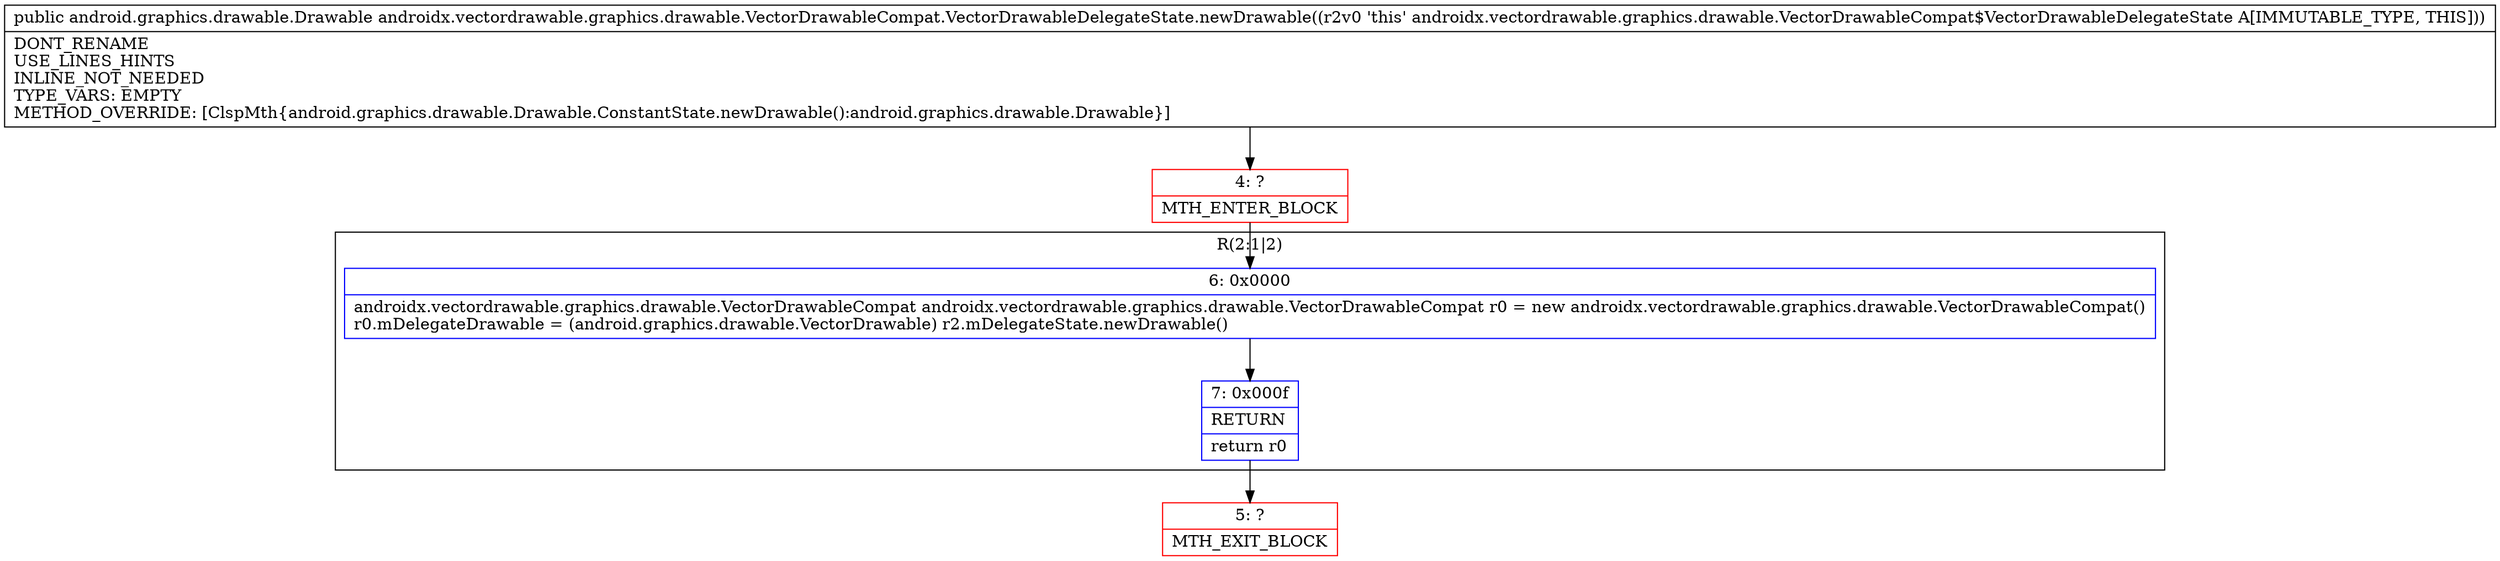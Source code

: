 digraph "CFG forandroidx.vectordrawable.graphics.drawable.VectorDrawableCompat.VectorDrawableDelegateState.newDrawable()Landroid\/graphics\/drawable\/Drawable;" {
subgraph cluster_Region_1476268518 {
label = "R(2:1|2)";
node [shape=record,color=blue];
Node_6 [shape=record,label="{6\:\ 0x0000|androidx.vectordrawable.graphics.drawable.VectorDrawableCompat androidx.vectordrawable.graphics.drawable.VectorDrawableCompat r0 = new androidx.vectordrawable.graphics.drawable.VectorDrawableCompat()\lr0.mDelegateDrawable = (android.graphics.drawable.VectorDrawable) r2.mDelegateState.newDrawable()\l}"];
Node_7 [shape=record,label="{7\:\ 0x000f|RETURN\l|return r0\l}"];
}
Node_4 [shape=record,color=red,label="{4\:\ ?|MTH_ENTER_BLOCK\l}"];
Node_5 [shape=record,color=red,label="{5\:\ ?|MTH_EXIT_BLOCK\l}"];
MethodNode[shape=record,label="{public android.graphics.drawable.Drawable androidx.vectordrawable.graphics.drawable.VectorDrawableCompat.VectorDrawableDelegateState.newDrawable((r2v0 'this' androidx.vectordrawable.graphics.drawable.VectorDrawableCompat$VectorDrawableDelegateState A[IMMUTABLE_TYPE, THIS]))  | DONT_RENAME\lUSE_LINES_HINTS\lINLINE_NOT_NEEDED\lTYPE_VARS: EMPTY\lMETHOD_OVERRIDE: [ClspMth\{android.graphics.drawable.Drawable.ConstantState.newDrawable():android.graphics.drawable.Drawable\}]\l}"];
MethodNode -> Node_4;Node_6 -> Node_7;
Node_7 -> Node_5;
Node_4 -> Node_6;
}

